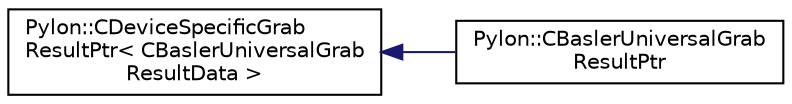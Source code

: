 digraph "Graphical Class Hierarchy"
{
  edge [fontname="Helvetica",fontsize="10",labelfontname="Helvetica",labelfontsize="10"];
  node [fontname="Helvetica",fontsize="10",shape=record];
  rankdir="LR";
  Node1 [label="Pylon::CDeviceSpecificGrab\lResultPtr\< CBaslerUniversalGrab\lResultData \>",height=0.2,width=0.4,color="black", fillcolor="white", style="filled",URL="$class_pylon_1_1_c_device_specific_grab_result_ptr.html"];
  Node1 -> Node2 [dir="back",color="midnightblue",fontsize="10",style="solid",fontname="Helvetica"];
  Node2 [label="Pylon::CBaslerUniversalGrab\lResultPtr",height=0.2,width=0.4,color="black", fillcolor="white", style="filled",URL="$class_pylon_1_1_c_basler_universal_grab_result_ptr.html",tooltip="The Universal grab result smart pointer. "];
}
